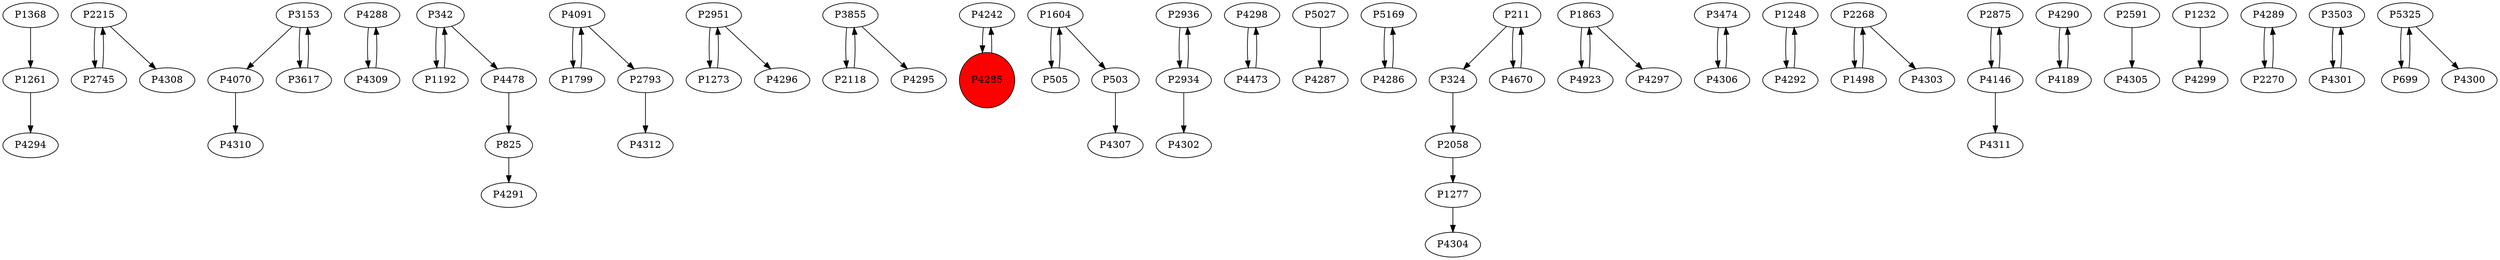 digraph {
	P1368 -> P1261
	P2215 -> P2745
	P4070 -> P4310
	P4288 -> P4309
	P4478 -> P825
	P2793 -> P4312
	P2951 -> P1273
	P3855 -> P2118
	P4242 -> P4285
	P503 -> P4307
	P2936 -> P2934
	P4298 -> P4473
	P5027 -> P4287
	P3153 -> P3617
	P505 -> P1604
	P5169 -> P4286
	P1273 -> P2951
	P1799 -> P4091
	P2118 -> P3855
	P324 -> P2058
	P1863 -> P4923
	P1192 -> P342
	P1604 -> P503
	P342 -> P1192
	P2934 -> P2936
	P3474 -> P4306
	P211 -> P324
	P1248 -> P4292
	P2268 -> P1498
	P4473 -> P4298
	P4670 -> P211
	P2058 -> P1277
	P342 -> P4478
	P4306 -> P3474
	P2875 -> P4146
	P4091 -> P2793
	P4290 -> P4189
	P4285 -> P4242
	P4189 -> P4290
	P4091 -> P1799
	P2591 -> P4305
	P1277 -> P4304
	P4309 -> P4288
	P1232 -> P4299
	P3855 -> P4295
	P4289 -> P2270
	P825 -> P4291
	P3617 -> P3153
	P2268 -> P4303
	P3503 -> P4301
	P4146 -> P2875
	P4286 -> P5169
	P5325 -> P699
	P2270 -> P4289
	P1604 -> P505
	P5325 -> P4300
	P1261 -> P4294
	P211 -> P4670
	P4301 -> P3503
	P1498 -> P2268
	P4292 -> P1248
	P1863 -> P4297
	P2934 -> P4302
	P699 -> P5325
	P4923 -> P1863
	P3153 -> P4070
	P2951 -> P4296
	P4146 -> P4311
	P2745 -> P2215
	P2215 -> P4308
	P4285 [shape=circle]
	P4285 [style=filled]
	P4285 [fillcolor=red]
}